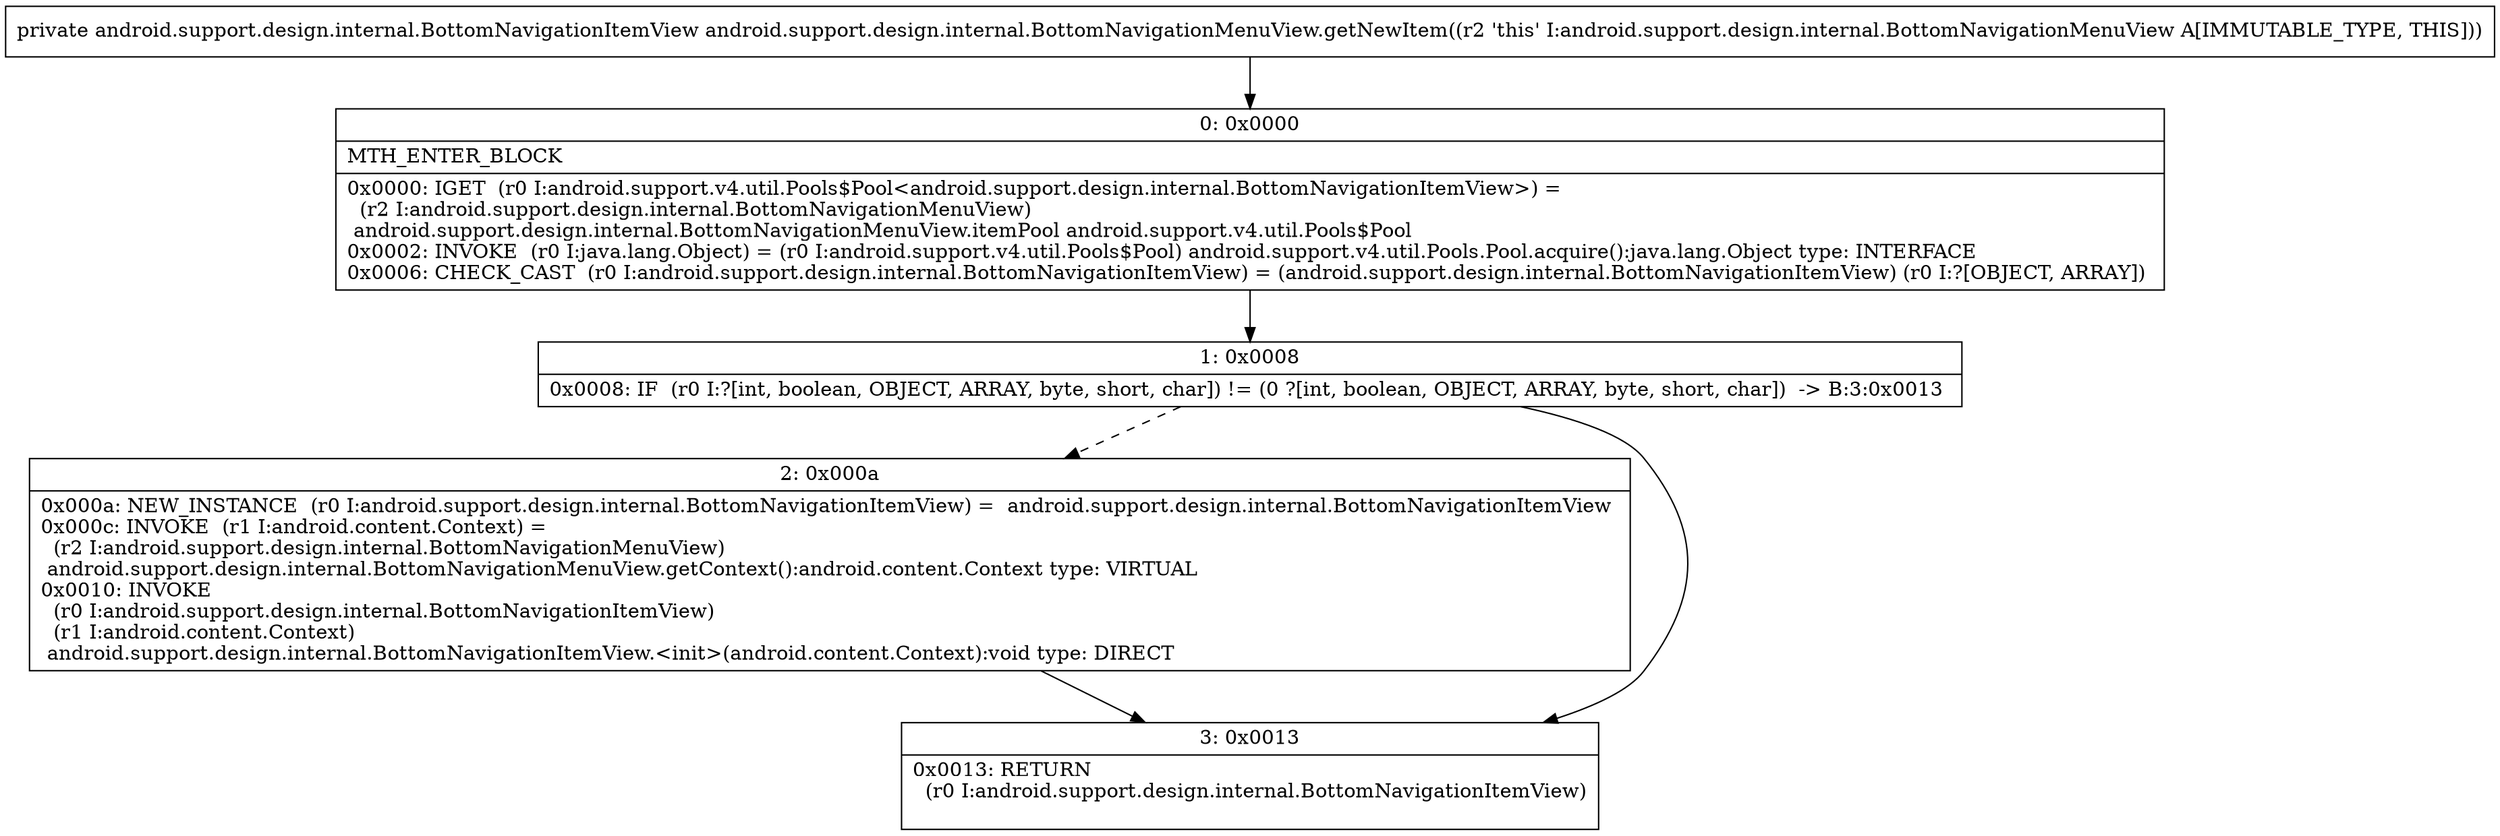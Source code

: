 digraph "CFG forandroid.support.design.internal.BottomNavigationMenuView.getNewItem()Landroid\/support\/design\/internal\/BottomNavigationItemView;" {
Node_0 [shape=record,label="{0\:\ 0x0000|MTH_ENTER_BLOCK\l|0x0000: IGET  (r0 I:android.support.v4.util.Pools$Pool\<android.support.design.internal.BottomNavigationItemView\>) = \l  (r2 I:android.support.design.internal.BottomNavigationMenuView)\l android.support.design.internal.BottomNavigationMenuView.itemPool android.support.v4.util.Pools$Pool \l0x0002: INVOKE  (r0 I:java.lang.Object) = (r0 I:android.support.v4.util.Pools$Pool) android.support.v4.util.Pools.Pool.acquire():java.lang.Object type: INTERFACE \l0x0006: CHECK_CAST  (r0 I:android.support.design.internal.BottomNavigationItemView) = (android.support.design.internal.BottomNavigationItemView) (r0 I:?[OBJECT, ARRAY]) \l}"];
Node_1 [shape=record,label="{1\:\ 0x0008|0x0008: IF  (r0 I:?[int, boolean, OBJECT, ARRAY, byte, short, char]) != (0 ?[int, boolean, OBJECT, ARRAY, byte, short, char])  \-\> B:3:0x0013 \l}"];
Node_2 [shape=record,label="{2\:\ 0x000a|0x000a: NEW_INSTANCE  (r0 I:android.support.design.internal.BottomNavigationItemView) =  android.support.design.internal.BottomNavigationItemView \l0x000c: INVOKE  (r1 I:android.content.Context) = \l  (r2 I:android.support.design.internal.BottomNavigationMenuView)\l android.support.design.internal.BottomNavigationMenuView.getContext():android.content.Context type: VIRTUAL \l0x0010: INVOKE  \l  (r0 I:android.support.design.internal.BottomNavigationItemView)\l  (r1 I:android.content.Context)\l android.support.design.internal.BottomNavigationItemView.\<init\>(android.content.Context):void type: DIRECT \l}"];
Node_3 [shape=record,label="{3\:\ 0x0013|0x0013: RETURN  \l  (r0 I:android.support.design.internal.BottomNavigationItemView)\l \l}"];
MethodNode[shape=record,label="{private android.support.design.internal.BottomNavigationItemView android.support.design.internal.BottomNavigationMenuView.getNewItem((r2 'this' I:android.support.design.internal.BottomNavigationMenuView A[IMMUTABLE_TYPE, THIS])) }"];
MethodNode -> Node_0;
Node_0 -> Node_1;
Node_1 -> Node_2[style=dashed];
Node_1 -> Node_3;
Node_2 -> Node_3;
}

